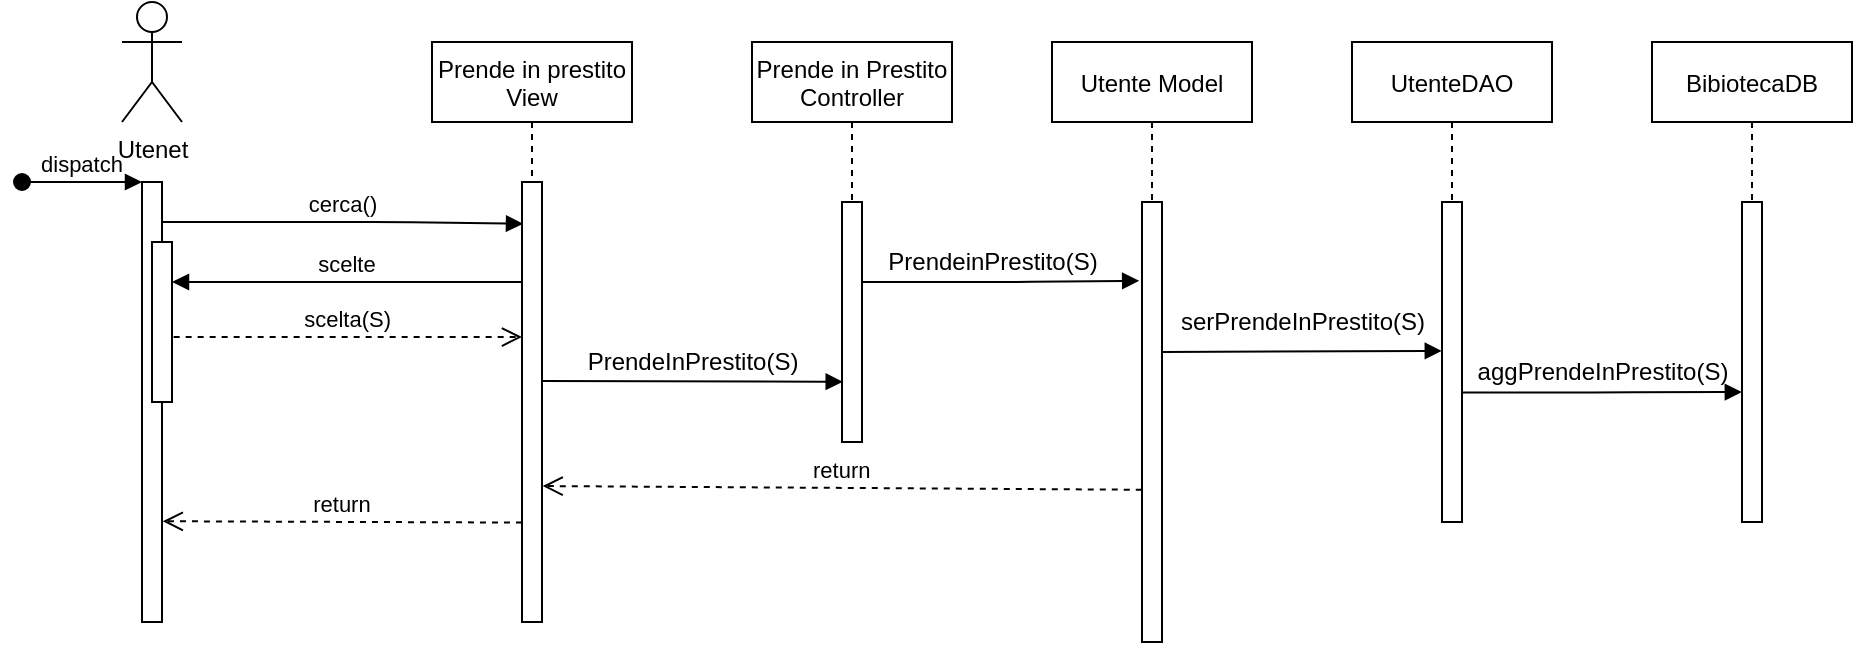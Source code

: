 <mxfile version="20.8.16" type="device"><diagram id="kgpKYQtTHZ0yAKxKKP6v" name="Page-1"><mxGraphModel dx="960" dy="449" grid="1" gridSize="10" guides="1" tooltips="1" connect="1" arrows="1" fold="1" page="1" pageScale="1" pageWidth="850" pageHeight="1100" math="0" shadow="0"><root><mxCell id="0"/><mxCell id="1" parent="0"/><mxCell id="3nuBFxr9cyL0pnOWT2aG-5" value="Prende in prestito&#10;View" style="shape=umlLifeline;perimeter=lifelinePerimeter;container=0;collapsible=0;recursiveResize=0;rounded=0;shadow=0;strokeWidth=1;" parent="1" vertex="1"><mxGeometry x="310" y="80" width="100" height="200" as="geometry"/></mxCell><mxCell id="3nuBFxr9cyL0pnOWT2aG-8" value="cerca()" style="verticalAlign=bottom;endArrow=block;shadow=0;strokeWidth=1;entryX=0.05;entryY=0.095;entryDx=0;entryDy=0;entryPerimeter=0;" parent="1" source="3nuBFxr9cyL0pnOWT2aG-2" target="3nuBFxr9cyL0pnOWT2aG-6" edge="1"><mxGeometry relative="1" as="geometry"><mxPoint x="275" y="160" as="sourcePoint"/><Array as="points"><mxPoint x="290" y="170"/></Array></mxGeometry></mxCell><mxCell id="3nuBFxr9cyL0pnOWT2aG-9" value="scelte" style="verticalAlign=bottom;endArrow=block;shadow=0;strokeWidth=1;" parent="1" source="3nuBFxr9cyL0pnOWT2aG-6" target="3nuBFxr9cyL0pnOWT2aG-4" edge="1"><mxGeometry relative="1" as="geometry"><mxPoint x="240" y="200" as="sourcePoint"/><Array as="points"><mxPoint x="260" y="200"/></Array></mxGeometry></mxCell><mxCell id="3nuBFxr9cyL0pnOWT2aG-10" value="scelta(S)" style="verticalAlign=bottom;endArrow=open;dashed=1;endSize=8;exitX=1.083;exitY=0.594;shadow=0;strokeWidth=1;exitDx=0;exitDy=0;exitPerimeter=0;" parent="1" source="3nuBFxr9cyL0pnOWT2aG-4" target="3nuBFxr9cyL0pnOWT2aG-6" edge="1"><mxGeometry relative="1" as="geometry"><mxPoint x="340" y="228" as="targetPoint"/></mxGeometry></mxCell><mxCell id="3nuBFxr9cyL0pnOWT2aG-2" value="" style="points=[];perimeter=orthogonalPerimeter;rounded=0;shadow=0;strokeWidth=1;" parent="1" vertex="1"><mxGeometry x="165" y="150" width="10" height="220" as="geometry"/></mxCell><mxCell id="3nuBFxr9cyL0pnOWT2aG-3" value="dispatch" style="verticalAlign=bottom;startArrow=oval;endArrow=block;startSize=8;shadow=0;strokeWidth=1;" parent="1" target="3nuBFxr9cyL0pnOWT2aG-2" edge="1"><mxGeometry relative="1" as="geometry"><mxPoint x="105" y="150" as="sourcePoint"/></mxGeometry></mxCell><mxCell id="3nuBFxr9cyL0pnOWT2aG-4" value="" style="points=[];perimeter=orthogonalPerimeter;rounded=0;shadow=0;strokeWidth=1;" parent="1" vertex="1"><mxGeometry x="170" y="180" width="10" height="80" as="geometry"/></mxCell><mxCell id="2LKhqRz4-JqXcAWZO7Tt-1" value="Utenet" style="shape=umlActor;verticalLabelPosition=bottom;verticalAlign=top;html=1;outlineConnect=0;" parent="1" vertex="1"><mxGeometry x="155" y="60" width="30" height="60" as="geometry"/></mxCell><mxCell id="3nuBFxr9cyL0pnOWT2aG-6" value="" style="points=[];perimeter=orthogonalPerimeter;rounded=0;shadow=0;strokeWidth=1;" parent="1" vertex="1"><mxGeometry x="355" y="150" width="10" height="220" as="geometry"/></mxCell><mxCell id="2LKhqRz4-JqXcAWZO7Tt-2" value="Prende in Prestito&#10;Controller" style="shape=umlLifeline;perimeter=lifelinePerimeter;container=0;collapsible=0;recursiveResize=0;rounded=0;shadow=0;strokeWidth=1;" parent="1" vertex="1"><mxGeometry x="470" y="80" width="100" height="200" as="geometry"/></mxCell><mxCell id="2LKhqRz4-JqXcAWZO7Tt-3" value="" style="points=[];perimeter=orthogonalPerimeter;rounded=0;shadow=0;strokeWidth=1;" parent="1" vertex="1"><mxGeometry x="515" y="160" width="10" height="120" as="geometry"/></mxCell><mxCell id="2LKhqRz4-JqXcAWZO7Tt-4" value="" style="verticalAlign=bottom;endArrow=block;shadow=0;strokeWidth=1;exitX=1.021;exitY=0.452;exitDx=0;exitDy=0;exitPerimeter=0;entryX=0.036;entryY=0.749;entryDx=0;entryDy=0;entryPerimeter=0;" parent="1" source="3nuBFxr9cyL0pnOWT2aG-6" target="2LKhqRz4-JqXcAWZO7Tt-3" edge="1"><mxGeometry relative="1" as="geometry"><mxPoint x="365" y="250.0" as="sourcePoint"/><mxPoint x="510" y="250" as="targetPoint"/></mxGeometry></mxCell><mxCell id="2LKhqRz4-JqXcAWZO7Tt-5" value="PrendeInPrestito(S)" style="text;html=1;align=center;verticalAlign=middle;resizable=0;points=[];autosize=1;strokeColor=none;fillColor=none;" parent="1" vertex="1"><mxGeometry x="375" y="225" width="130" height="30" as="geometry"/></mxCell><mxCell id="2LKhqRz4-JqXcAWZO7Tt-7" value="Utente Model" style="shape=umlLifeline;perimeter=lifelinePerimeter;container=0;collapsible=0;recursiveResize=0;rounded=0;shadow=0;strokeWidth=1;" parent="1" vertex="1"><mxGeometry x="620" y="80" width="100" height="230" as="geometry"/></mxCell><mxCell id="2LKhqRz4-JqXcAWZO7Tt-8" value="" style="points=[];perimeter=orthogonalPerimeter;rounded=0;shadow=0;strokeWidth=1;" parent="1" vertex="1"><mxGeometry x="665" y="160" width="10" height="220" as="geometry"/></mxCell><mxCell id="2LKhqRz4-JqXcAWZO7Tt-9" value="UtenteDAO" style="shape=umlLifeline;perimeter=lifelinePerimeter;container=0;collapsible=0;recursiveResize=0;rounded=0;shadow=0;strokeWidth=1;" parent="1" vertex="1"><mxGeometry x="770" y="80" width="100" height="240" as="geometry"/></mxCell><mxCell id="2LKhqRz4-JqXcAWZO7Tt-10" value="" style="points=[];perimeter=orthogonalPerimeter;rounded=0;shadow=0;strokeWidth=1;" parent="1" vertex="1"><mxGeometry x="815" y="160" width="10" height="160" as="geometry"/></mxCell><mxCell id="2LKhqRz4-JqXcAWZO7Tt-12" value="PrendeinPrestito(S)" style="text;html=1;align=center;verticalAlign=middle;resizable=0;points=[];autosize=1;strokeColor=none;fillColor=none;" parent="1" vertex="1"><mxGeometry x="525" y="175" width="130" height="30" as="geometry"/></mxCell><mxCell id="2LKhqRz4-JqXcAWZO7Tt-13" value="" style="verticalAlign=bottom;endArrow=block;shadow=0;strokeWidth=1;entryX=-0.142;entryY=0.179;entryDx=0;entryDy=0;entryPerimeter=0;" parent="1" source="2LKhqRz4-JqXcAWZO7Tt-3" target="2LKhqRz4-JqXcAWZO7Tt-8" edge="1"><mxGeometry relative="1" as="geometry"><mxPoint x="525" y="270.0" as="sourcePoint"/><mxPoint x="660" y="200" as="targetPoint"/><Array as="points"><mxPoint x="600" y="200"/></Array></mxGeometry></mxCell><mxCell id="2LKhqRz4-JqXcAWZO7Tt-15" value="serPrendeInPrestito(S)" style="text;html=1;align=center;verticalAlign=middle;resizable=0;points=[];autosize=1;strokeColor=none;fillColor=none;" parent="1" vertex="1"><mxGeometry x="670" y="205" width="150" height="30" as="geometry"/></mxCell><mxCell id="2LKhqRz4-JqXcAWZO7Tt-14" value="" style="verticalAlign=bottom;endArrow=block;shadow=0;strokeWidth=1;entryX=0.966;entryY=0.982;entryDx=0;entryDy=0;entryPerimeter=0;exitX=0.035;exitY=1;exitDx=0;exitDy=0;exitPerimeter=0;" parent="1" source="2LKhqRz4-JqXcAWZO7Tt-15" target="2LKhqRz4-JqXcAWZO7Tt-15" edge="1"><mxGeometry relative="1" as="geometry"><mxPoint x="680" y="233" as="sourcePoint"/><mxPoint x="810" y="230" as="targetPoint"/></mxGeometry></mxCell><mxCell id="3nuBFxr9cyL0pnOWT2aG-7" value="return" style="verticalAlign=bottom;endArrow=open;dashed=1;endSize=8;shadow=0;strokeWidth=1;entryX=1.033;entryY=0.691;entryDx=0;entryDy=0;entryPerimeter=0;exitX=-0.011;exitY=0.654;exitDx=0;exitDy=0;exitPerimeter=0;" parent="1" source="2LKhqRz4-JqXcAWZO7Tt-8" target="3nuBFxr9cyL0pnOWT2aG-6" edge="1"><mxGeometry relative="1" as="geometry"><mxPoint x="275" y="236" as="targetPoint"/><mxPoint x="660" y="330" as="sourcePoint"/><Array as="points"/></mxGeometry></mxCell><mxCell id="2LKhqRz4-JqXcAWZO7Tt-16" value="BibiotecaDB" style="shape=umlLifeline;perimeter=lifelinePerimeter;container=0;collapsible=0;recursiveResize=0;rounded=0;shadow=0;strokeWidth=1;" parent="1" vertex="1"><mxGeometry x="920" y="80" width="100" height="230" as="geometry"/></mxCell><mxCell id="2LKhqRz4-JqXcAWZO7Tt-17" value="" style="points=[];perimeter=orthogonalPerimeter;rounded=0;shadow=0;strokeWidth=1;" parent="1" vertex="1"><mxGeometry x="965" y="160" width="10" height="160" as="geometry"/></mxCell><mxCell id="2LKhqRz4-JqXcAWZO7Tt-18" value="aggPrendeInPrestito(S)" style="text;html=1;align=center;verticalAlign=middle;resizable=0;points=[];autosize=1;strokeColor=none;fillColor=none;" parent="1" vertex="1"><mxGeometry x="820" y="230" width="150" height="30" as="geometry"/></mxCell><mxCell id="2LKhqRz4-JqXcAWZO7Tt-19" value="" style="verticalAlign=bottom;endArrow=block;shadow=0;strokeWidth=1;entryX=-0.008;entryY=0.199;entryDx=0;entryDy=0;entryPerimeter=0;" parent="1" edge="1"><mxGeometry relative="1" as="geometry"><mxPoint x="825" y="255.2" as="sourcePoint"/><mxPoint x="964.92" y="255.0" as="targetPoint"/><Array as="points"><mxPoint x="900" y="255.2"/></Array></mxGeometry></mxCell><mxCell id="2LKhqRz4-JqXcAWZO7Tt-21" value="return" style="verticalAlign=bottom;endArrow=open;dashed=1;endSize=8;shadow=0;strokeWidth=1;entryX=1.037;entryY=0.771;entryDx=0;entryDy=0;entryPerimeter=0;exitX=-0.002;exitY=0.774;exitDx=0;exitDy=0;exitPerimeter=0;" parent="1" source="3nuBFxr9cyL0pnOWT2aG-6" target="3nuBFxr9cyL0pnOWT2aG-2" edge="1"><mxGeometry relative="1" as="geometry"><mxPoint x="175.0" y="318.14" as="targetPoint"/><mxPoint x="350" y="318" as="sourcePoint"/><Array as="points"/></mxGeometry></mxCell></root></mxGraphModel></diagram></mxfile>